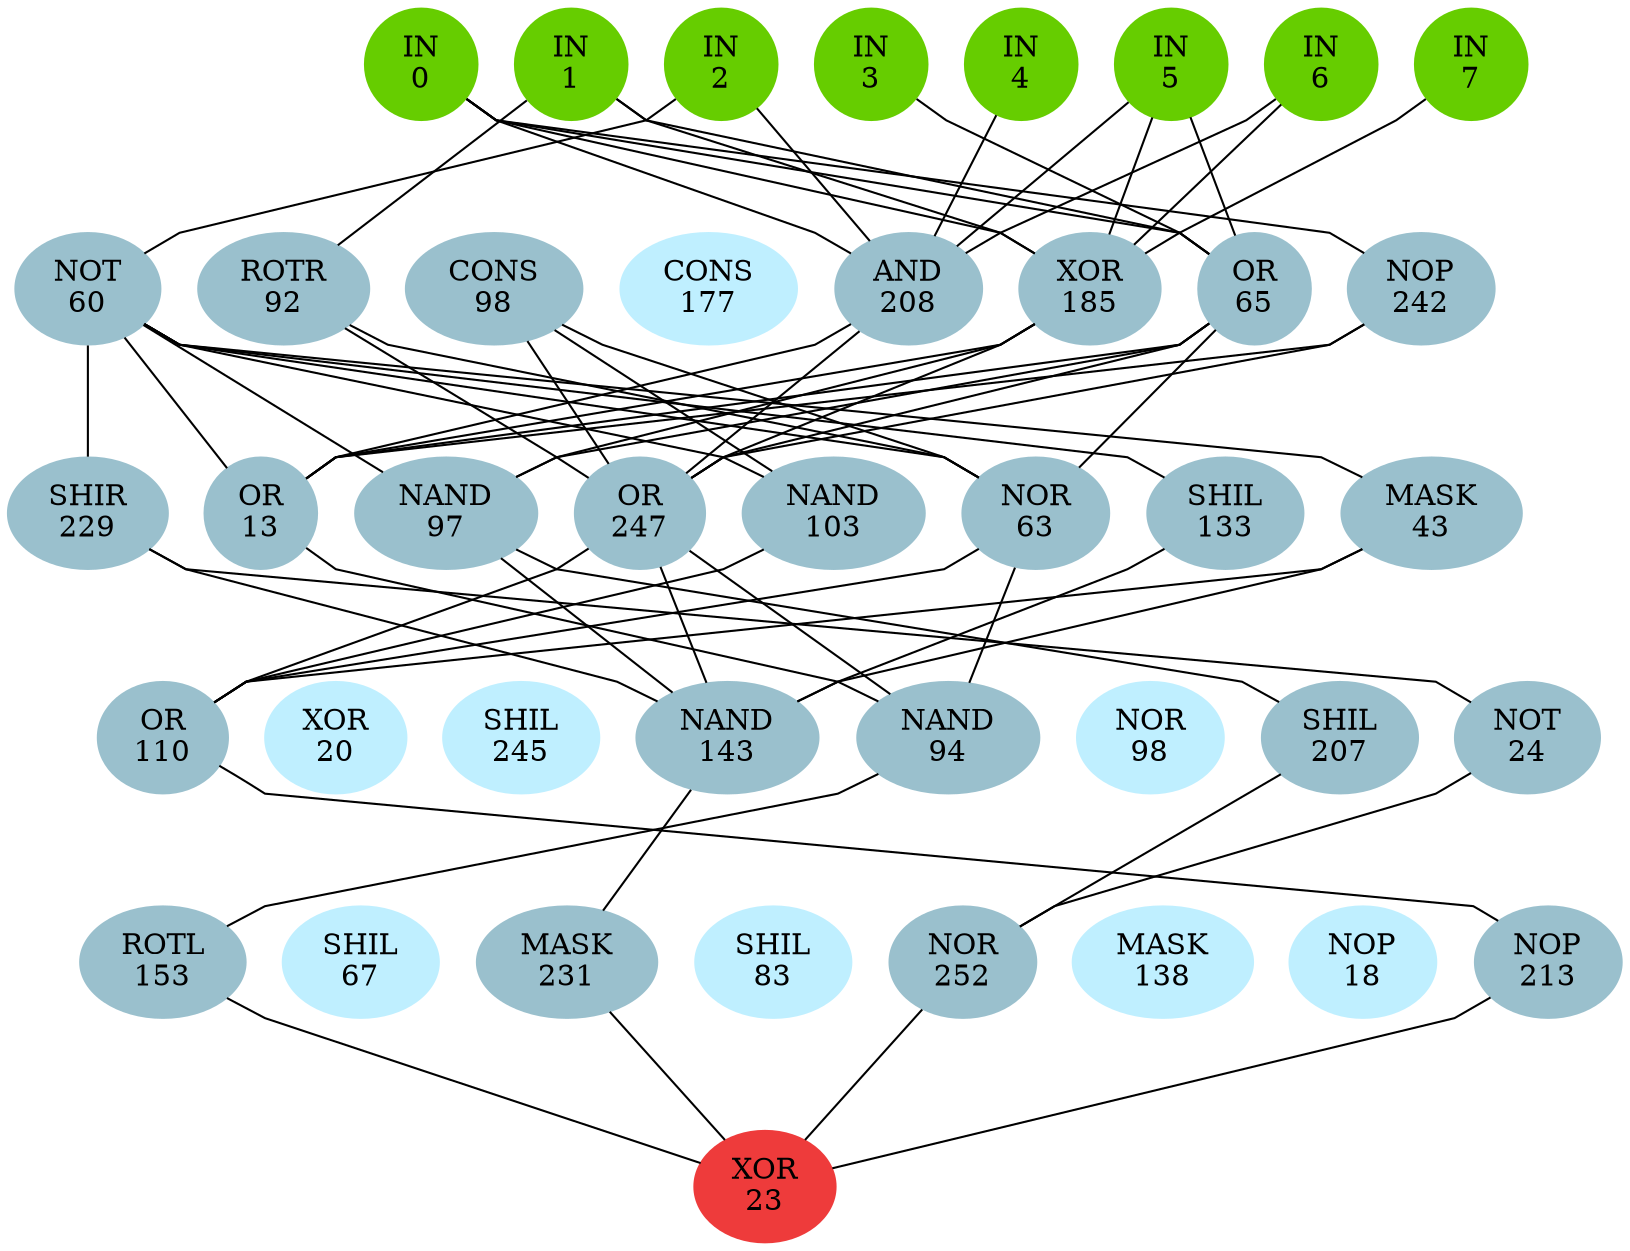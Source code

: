 graph EACircuit {
rankdir=BT;
ranksep=0.75;
ordering=out;
splines=polyline;
node [style=filled, color=lightblue2];

{ rank=same;
node [color=chartreuse3];
"-1_0"[label="IN\n0"];
node [color=chartreuse3];
"-1_1"[label="IN\n1"];
node [color=chartreuse3];
"-1_2"[label="IN\n2"];
node [color=chartreuse3];
"-1_3"[label="IN\n3"];
node [color=chartreuse3];
"-1_4"[label="IN\n4"];
node [color=chartreuse3];
"-1_5"[label="IN\n5"];
node [color=chartreuse3];
"-1_6"[label="IN\n6"];
node [color=chartreuse3];
"-1_7"[label="IN\n7"];
}
{ rank=same;
node [color=lightblue3];
"0_0"[label="NOT\n60"];
node [color=lightblue3];
"0_1"[label="ROTR\n92"];
node [color=lightblue3];
"0_2"[label="CONS\n98"];
node [color=lightblue1];
"0_3"[label="CONS\n177"];
node [color=lightblue3];
"0_4"[label="AND\n208"];
node [color=lightblue3];
"0_5"[label="XOR\n185"];
node [color=lightblue3];
"0_6"[label="OR\n65"];
node [color=lightblue3];
"0_7"[label="NOP\n242"];
}
{ rank=same;
node [color=lightblue3];
"1_0"[label="SHIR\n229"];
node [color=lightblue3];
"1_1"[label="OR\n13"];
node [color=lightblue3];
"1_2"[label="NAND\n97"];
node [color=lightblue3];
"1_3"[label="OR\n247"];
node [color=lightblue3];
"1_4"[label="NAND\n103"];
node [color=lightblue3];
"1_5"[label="NOR\n63"];
node [color=lightblue3];
"1_6"[label="SHIL\n133"];
node [color=lightblue3];
"1_7"[label="MASK\n43"];
}
{ rank=same;
node [color=lightblue3];
"2_0"[label="OR\n110"];
node [color=lightblue1];
"2_1"[label="XOR\n20"];
node [color=lightblue1];
"2_2"[label="SHIL\n245"];
node [color=lightblue3];
"2_3"[label="NAND\n143"];
node [color=lightblue3];
"2_4"[label="NAND\n94"];
node [color=lightblue1];
"2_5"[label="NOR\n98"];
node [color=lightblue3];
"2_6"[label="SHIL\n207"];
node [color=lightblue3];
"2_7"[label="NOT\n24"];
}
{ rank=same;
node [color=lightblue3];
"3_0"[label="ROTL\n153"];
node [color=lightblue1];
"3_1"[label="SHIL\n67"];
node [color=lightblue3];
"3_2"[label="MASK\n231"];
node [color=lightblue1];
"3_3"[label="SHIL\n83"];
node [color=lightblue3];
"3_4"[label="NOR\n252"];
node [color=lightblue1];
"3_5"[label="MASK\n138"];
node [color=lightblue1];
"3_6"[label="NOP\n18"];
node [color=lightblue3];
"3_7"[label="NOP\n213"];
}
{ rank=same;
node [color=brown2];
"4_0"[label="XOR\n23"];
}
edge[style=invis];
"-1_0" -- "-1_1" -- "-1_2" -- "-1_3" -- "-1_4" -- "-1_5" -- "-1_6" -- "-1_7";
"0_0" -- "0_1" -- "0_2" -- "0_3" -- "0_4" -- "0_5" -- "0_6" -- "0_7";
"1_0" -- "1_1" -- "1_2" -- "1_3" -- "1_4" -- "1_5" -- "1_6" -- "1_7";
"2_0" -- "2_1" -- "2_2" -- "2_3" -- "2_4" -- "2_5" -- "2_6" -- "2_7";
"3_0" -- "3_1" -- "3_2" -- "3_3" -- "3_4" -- "3_5" -- "3_6" -- "3_7";
"4_0" -- "4_0";
edge[style=solid];
edge[style=invis];
"0_0" -- "-1_0";
edge[style=solid];
"0_0" -- "-1_2";
"0_1" -- "-1_1";
"0_4" -- "-1_0";
"0_4" -- "-1_2";
"0_4" -- "-1_4";
"0_4" -- "-1_5";
"0_4" -- "-1_6";
"0_5" -- "-1_0";
"0_5" -- "-1_1";
"0_5" -- "-1_5";
"0_5" -- "-1_6";
"0_5" -- "-1_7";
"0_6" -- "-1_0";
"0_6" -- "-1_1";
"0_6" -- "-1_3";
"0_6" -- "-1_5";
"0_7" -- "-1_0";
"1_0" -- "0_0";
"1_1" -- "0_0";
"1_1" -- "0_4";
"1_1" -- "0_5";
"1_1" -- "0_6";
"1_1" -- "0_7";
"1_2" -- "0_0";
"1_2" -- "0_5";
"1_2" -- "0_6";
"1_3" -- "0_1";
"1_3" -- "0_2";
"1_3" -- "0_4";
"1_3" -- "0_5";
"1_3" -- "0_6";
"1_3" -- "0_7";
"1_4" -- "0_0";
"1_4" -- "0_2";
"1_5" -- "0_0";
"1_5" -- "0_1";
"1_5" -- "0_2";
"1_5" -- "0_6";
"1_6" -- "0_0";
"1_7" -- "0_0";
"2_0" -- "1_3";
"2_0" -- "1_4";
"2_0" -- "1_5";
"2_0" -- "1_7";
"2_3" -- "1_0";
"2_3" -- "1_2";
"2_3" -- "1_3";
"2_3" -- "1_6";
"2_3" -- "1_7";
"2_4" -- "1_1";
"2_4" -- "1_3";
"2_4" -- "1_5";
"2_6" -- "1_2";
"2_7" -- "1_0";
edge[style=invis];
"3_0" -- "2_0";
"3_5" -- "2_0";
"3_6" -- "2_0";
"3_7" -- "2_0";
edge[style=solid];
"3_0" -- "2_4";
"3_2" -- "2_3";
"3_4" -- "2_6";
"3_4" -- "2_7";
"3_7" -- "2_0";
"4_0" -- "3_0";
"4_0" -- "3_2";
"4_0" -- "3_4";
"4_0" -- "3_7";
}
